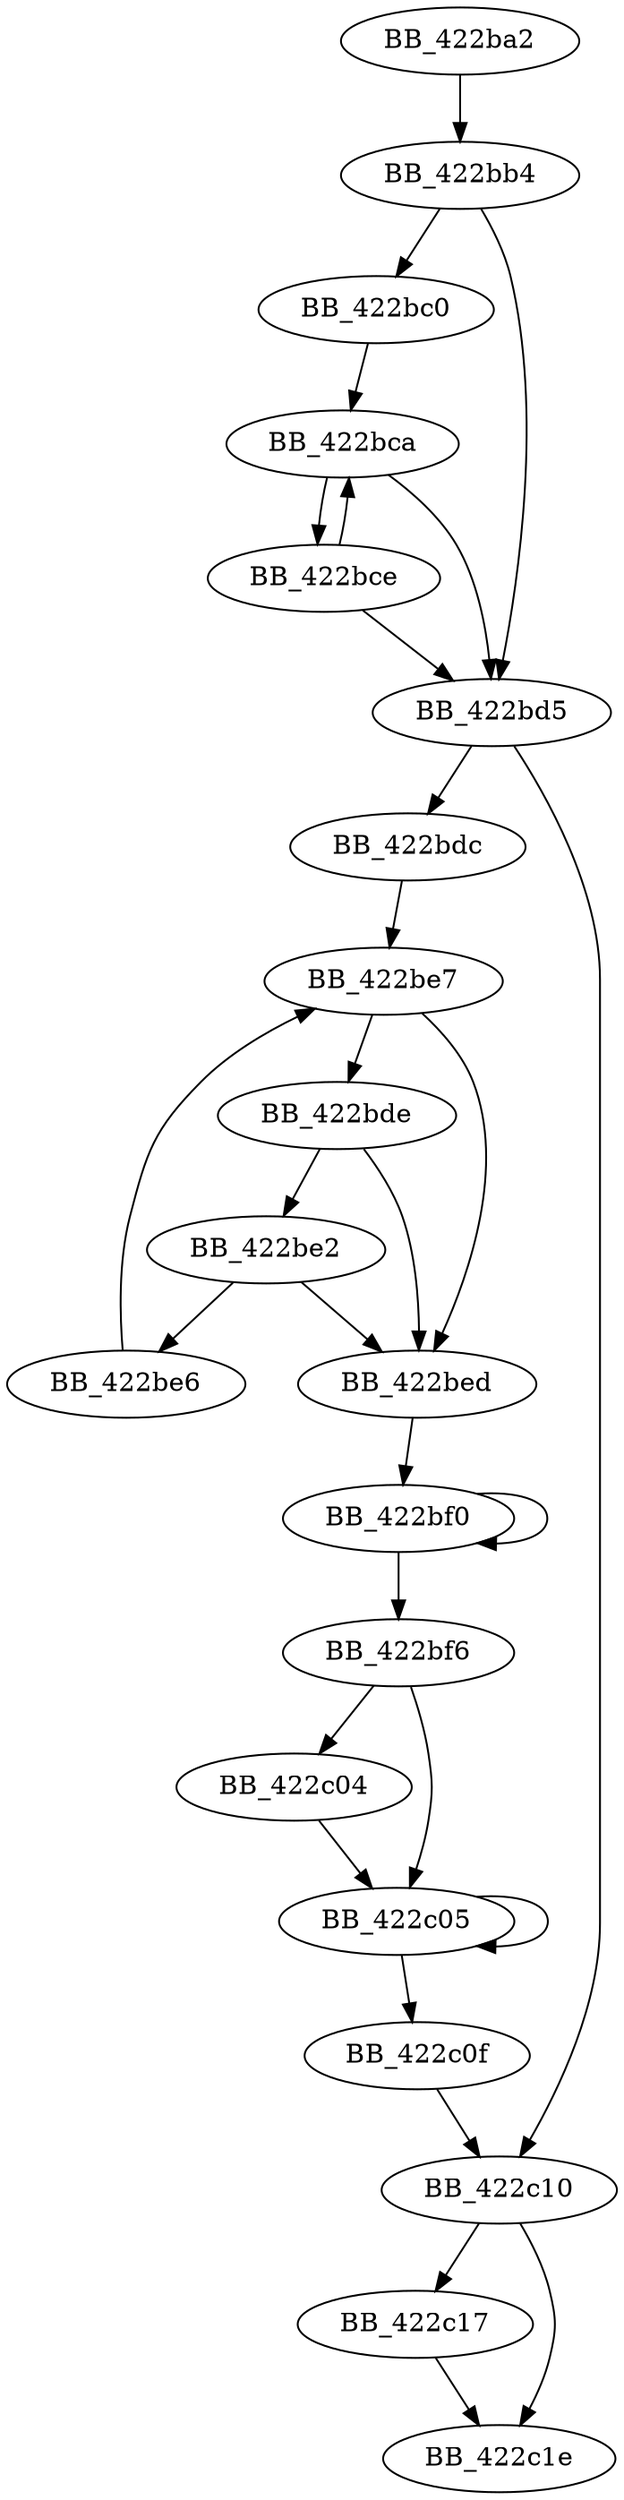 DiGraph __cropzeros_l{
BB_422ba2->BB_422bb4
BB_422bb4->BB_422bc0
BB_422bb4->BB_422bd5
BB_422bc0->BB_422bca
BB_422bca->BB_422bce
BB_422bca->BB_422bd5
BB_422bce->BB_422bca
BB_422bce->BB_422bd5
BB_422bd5->BB_422bdc
BB_422bd5->BB_422c10
BB_422bdc->BB_422be7
BB_422bde->BB_422be2
BB_422bde->BB_422bed
BB_422be2->BB_422be6
BB_422be2->BB_422bed
BB_422be6->BB_422be7
BB_422be7->BB_422bde
BB_422be7->BB_422bed
BB_422bed->BB_422bf0
BB_422bf0->BB_422bf0
BB_422bf0->BB_422bf6
BB_422bf6->BB_422c04
BB_422bf6->BB_422c05
BB_422c04->BB_422c05
BB_422c05->BB_422c05
BB_422c05->BB_422c0f
BB_422c0f->BB_422c10
BB_422c10->BB_422c17
BB_422c10->BB_422c1e
BB_422c17->BB_422c1e
}
